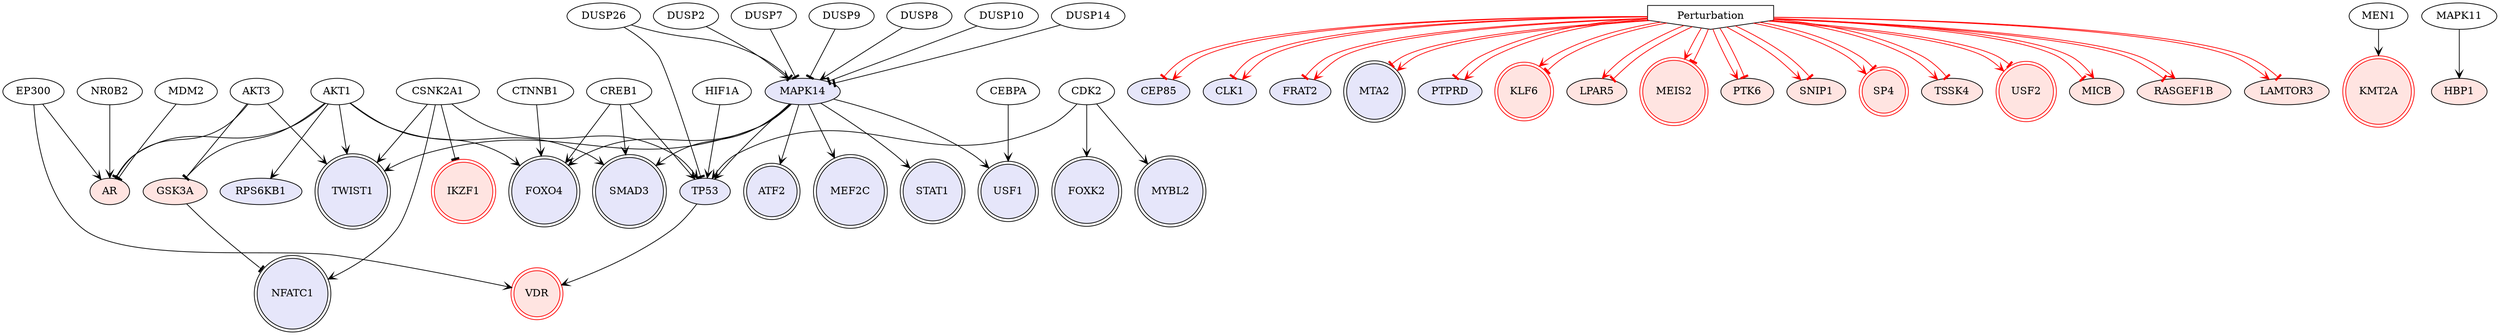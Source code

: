 digraph {

HIF1A->TP53 [penwidth=1, color=NA, arrowhead="vee"]
AKT1->FOXO4 [penwidth=1, color=NA, arrowhead="vee"]
CTNNB1->FOXO4 [penwidth=1, color=NA, arrowhead="vee"]
MAPK14->USF1 [penwidth=1, color=black, arrowhead="vee"]
AKT1->SMAD3 [penwidth=1, color=NA, arrowhead="vee"]
MAPK14->ATF2 [penwidth=1, color=black, arrowhead="vee"]
MAPK14->MEF2C [penwidth=1, color=black, arrowhead="vee"]
CREB1->FOXO4 [penwidth=1, color=NA, arrowhead="vee"]
CREB1->SMAD3 [penwidth=1, color=NA, arrowhead="vee"]
MAPK14->SMAD3 [penwidth=1, color=black, arrowhead="vee"]
MAPK14->STAT1 [penwidth=1, color=black, arrowhead="vee"]
DUSP10->MAPK14 [penwidth=1, color=NA, arrowhead="tee"]
GSK3A->NFATC1 [penwidth=1, color=black, arrowhead="tee"]
CSNK2A1->TWIST1 [penwidth=1, color=NA, arrowhead="vee"]
AKT1->TWIST1 [penwidth=1, color=NA, arrowhead="vee"]
CDK2->TP53 [penwidth=1, color=NA, arrowhead="vee"]
CDK2->FOXK2 [penwidth=1, color=NA, arrowhead="vee"]
MAPK14->TWIST1 [penwidth=1, color=black, arrowhead="vee"]
MAPK14->TP53 [penwidth=1, color=black, arrowhead="vee"]
CEBPA->USF1 [penwidth=1, color=NA, arrowhead="vee"]
CDK2->MYBL2 [penwidth=1, color=NA, arrowhead="vee"]
CSNK2A1->TP53 [penwidth=1, color=NA, arrowhead="vee"]
MAPK14->FOXO4 [penwidth=1, color=black, arrowhead="vee"]
CSNK2A1->NFATC1 [penwidth=1, color=NA, arrowhead="vee"]
CREB1->TP53 [penwidth=1, color=NA, arrowhead="vee"]
Perturbation->CEP85 [penwidth=1, color=red, arrowhead="tee"]
Perturbation->CLK1 [penwidth=1, color=red, arrowhead="tee"]
Perturbation->FRAT2 [penwidth=1, color=red, arrowhead="tee"]
Perturbation->MTA2 [penwidth=1, color=red, arrowhead="tee"]
Perturbation->PTPRD [penwidth=1, color=red, arrowhead="tee"]
TP53->VDR [penwidth=1, color=black, arrowhead="vee"]
MEN1->KMT2A [penwidth=1, color=NA, arrowhead="vee"]
NR0B2->AR [penwidth=1, color=NA, arrowhead="vee"]
AKT1->GSK3A [penwidth=1, color=NA, arrowhead="tee"]
CSNK2A1->IKZF1 [penwidth=1, color=NA, arrowhead="tee"]
AKT1->AR [penwidth=1, color=NA, arrowhead="tee"]
MAPK11->HBP1 [penwidth=1, color=NA, arrowhead="vee"]
EP300->AR [penwidth=1, color=NA, arrowhead="vee"]
MDM2->AR [penwidth=1, color=NA, arrowhead="tee"]
EP300->VDR [penwidth=1, color=NA, arrowhead="vee"]
Perturbation->KLF6 [penwidth=1, color=red, arrowhead="vee"]
Perturbation->LPAR5 [penwidth=1, color=red, arrowhead="vee"]
Perturbation->MEIS2 [penwidth=1, color=red, arrowhead="vee"]
Perturbation->PTK6 [penwidth=1, color=red, arrowhead="vee"]
Perturbation->SNIP1 [penwidth=1, color=red, arrowhead="vee"]
Perturbation->SP4 [penwidth=1, color=red, arrowhead="vee"]
Perturbation->TSSK4 [penwidth=1, color=red, arrowhead="vee"]
Perturbation->USF2 [penwidth=1, color=red, arrowhead="vee"]
AKT1->RPS6KB1 [penwidth=1, color=NA, arrowhead="vee"]
DUSP14->MAPK14 [penwidth=1, color=NA, arrowhead="tee"]
Perturbation->CEP85 [penwidth=1, color=red, arrowhead="vee"]
Perturbation->FRAT2 [penwidth=1, color=red, arrowhead="vee"]
Perturbation->MTA2 [penwidth=1, color=red, arrowhead="vee"]
Perturbation->PTPRD [penwidth=1, color=red, arrowhead="vee"]
Perturbation->KLF6 [penwidth=1, color=red, arrowhead="tee"]
Perturbation->LPAR5 [penwidth=1, color=red, arrowhead="tee"]
Perturbation->MEIS2 [penwidth=1, color=red, arrowhead="tee"]
Perturbation->MICB [penwidth=1, color=red, arrowhead="tee"]
Perturbation->PTK6 [penwidth=1, color=red, arrowhead="tee"]
Perturbation->SP4 [penwidth=1, color=red, arrowhead="tee"]
Perturbation->TSSK4 [penwidth=1, color=red, arrowhead="tee"]
Perturbation->USF2 [penwidth=1, color=red, arrowhead="tee"]
DUSP2->MAPK14 [penwidth=1, color=NA, arrowhead="vee"]
AKT3->TWIST1 [penwidth=1, color=NA, arrowhead="vee"]
Perturbation->CLK1 [penwidth=1, color=red, arrowhead="vee"]
AKT3->GSK3A [penwidth=1, color=NA, arrowhead="tee"]
AKT3->AR [penwidth=1, color=NA, arrowhead="tee"]
DUSP7->MAPK14 [penwidth=1, color=NA, arrowhead="tee"]
Perturbation->RASGEF1B [penwidth=1, color=red, arrowhead="tee"]
DUSP9->MAPK14 [penwidth=1, color=NA, arrowhead="tee"]
Perturbation->LAMTOR3 [penwidth=1, color=red, arrowhead="vee"]
DUSP26->TP53 [penwidth=1, color=NA, arrowhead="tee"]
DUSP26->MAPK14 [penwidth=1, color=NA, arrowhead="tee"]
Perturbation->LAMTOR3 [penwidth=1, color=red, arrowhead="tee"]
Perturbation->MICB [penwidth=1, color=red, arrowhead="vee"]
DUSP8->MAPK14 [penwidth=1, color=NA, arrowhead="vee"]
Perturbation->RASGEF1B [penwidth=1, color=red, arrowhead="vee"]
Perturbation->SNIP1 [penwidth=1, color=red, arrowhead="tee"]
Perturbation [style=filled, color=black, fillcolor=white, shape=invhouse];
USF1 [style=filled, color=black, fillcolor=lavender, shape=doublecircle];
TWIST1 [style=filled, color=black, fillcolor=lavender, shape=doublecircle];
USF2 [style=filled, color=red, fillcolor=mistyrose, shape=doublecircle];
KMT2A [style=filled, color=red, fillcolor=mistyrose, shape=doublecircle];
ATF2 [style=filled, color=black, fillcolor=lavender, shape=doublecircle];
IKZF1 [style=filled, color=red, fillcolor=mistyrose, shape=doublecircle];
KLF6 [style=filled, color=red, fillcolor=mistyrose, shape=doublecircle];
SP4 [style=filled, color=red, fillcolor=mistyrose, shape=doublecircle];
MYBL2 [style=filled, color=black, fillcolor=lavender, shape=doublecircle];
NFATC1 [style=filled, color=black, fillcolor=lavender, shape=doublecircle];
FOXK2 [style=filled, color=black, fillcolor=lavender, shape=doublecircle];
VDR [style=filled, color=red, fillcolor=mistyrose, shape=doublecircle];
STAT1 [style=filled, color=black, fillcolor=lavender, shape=doublecircle];
FOXO4 [style=filled, color=black, fillcolor=lavender, shape=doublecircle];
MEF2C [style=filled, color=black, fillcolor=lavender, shape=doublecircle];
MTA2 [style=filled, color=black, fillcolor=lavender, shape=doublecircle];
MEIS2 [style=filled, color=red, fillcolor=mistyrose, shape=doublecircle];
SMAD3 [style=filled, color=black, fillcolor=lavender, shape=doublecircle];
MAPK14 [style=filled, fillcolor=lavender];
GSK3A [style=filled, fillcolor=mistyrose];
TP53 [style=filled, fillcolor=lavender];
CEP85 [style=filled, fillcolor=lavender];
CLK1 [style=filled, fillcolor=lavender];
FRAT2 [style=filled, fillcolor=lavender];
PTPRD [style=filled, fillcolor=lavender];
AR [style=filled, fillcolor=mistyrose];
HBP1 [style=filled, fillcolor=mistyrose];
LPAR5 [style=filled, fillcolor=mistyrose];
PTK6 [style=filled, fillcolor=mistyrose];
SNIP1 [style=filled, fillcolor=mistyrose];
TSSK4 [style=filled, fillcolor=mistyrose];
RPS6KB1 [style=filled, fillcolor=lavender];
MICB [style=filled, fillcolor=mistyrose];
RASGEF1B [style=filled, fillcolor=mistyrose];
LAMTOR3 [style=filled, fillcolor=mistyrose];


}
